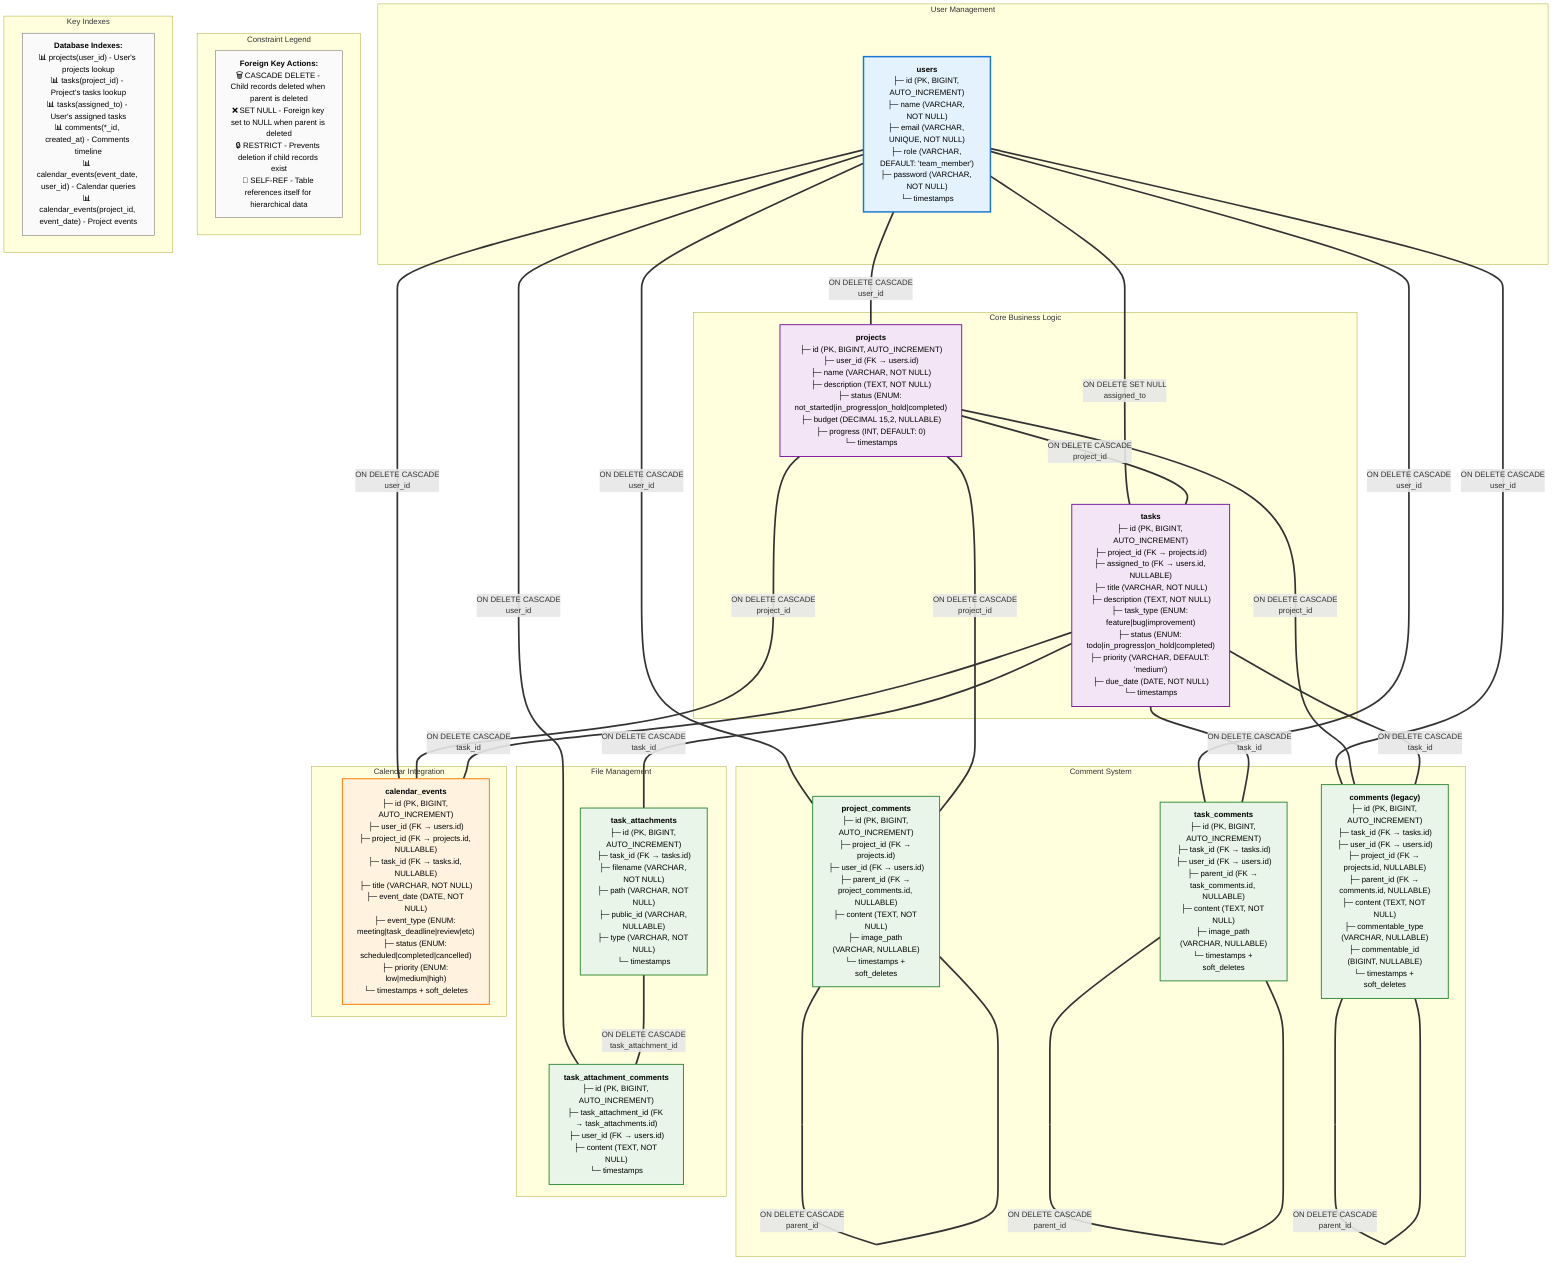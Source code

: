 graph TD
    %% TRD - Foreign Key Constraints & Referential Integrity
    %% Detailed Database Relationship Diagram
    
    subgraph "User Management"
        USERS["<b>users</b><br/>├─ id (PK, BIGINT, AUTO_INCREMENT)<br/>├─ name (VARCHAR, NOT NULL)<br/>├─ email (VARCHAR, UNIQUE, NOT NULL)<br/>├─ role (VARCHAR, DEFAULT: 'team_member')<br/>├─ password (VARCHAR, NOT NULL)<br/>└─ timestamps"]
    end
    
    subgraph "Core Business Logic"
        PROJECTS["<b>projects</b><br/>├─ id (PK, BIGINT, AUTO_INCREMENT)<br/>├─ user_id (FK → users.id)<br/>├─ name (VARCHAR, NOT NULL)<br/>├─ description (TEXT, NOT NULL)<br/>├─ status (ENUM: not_started|in_progress|on_hold|completed)<br/>├─ budget (DECIMAL 15,2, NULLABLE)<br/>├─ progress (INT, DEFAULT: 0)<br/>└─ timestamps"]
        
        TASKS["<b>tasks</b><br/>├─ id (PK, BIGINT, AUTO_INCREMENT)<br/>├─ project_id (FK → projects.id)<br/>├─ assigned_to (FK → users.id, NULLABLE)<br/>├─ title (VARCHAR, NOT NULL)<br/>├─ description (TEXT, NOT NULL)<br/>├─ task_type (ENUM: feature|bug|improvement)<br/>├─ status (ENUM: todo|in_progress|on_hold|completed)<br/>├─ priority (VARCHAR, DEFAULT: 'medium')<br/>├─ due_date (DATE, NOT NULL)<br/>└─ timestamps"]
    end
    
    subgraph "Comment System"
        PROJECT_COMMENTS["<b>project_comments</b><br/>├─ id (PK, BIGINT, AUTO_INCREMENT)<br/>├─ project_id (FK → projects.id)<br/>├─ user_id (FK → users.id)<br/>├─ parent_id (FK → project_comments.id, NULLABLE)<br/>├─ content (TEXT, NOT NULL)<br/>├─ image_path (VARCHAR, NULLABLE)<br/>└─ timestamps + soft_deletes"]
        
        TASK_COMMENTS["<b>task_comments</b><br/>├─ id (PK, BIGINT, AUTO_INCREMENT)<br/>├─ task_id (FK → tasks.id)<br/>├─ user_id (FK → users.id)<br/>├─ parent_id (FK → task_comments.id, NULLABLE)<br/>├─ content (TEXT, NOT NULL)<br/>├─ image_path (VARCHAR, NULLABLE)<br/>└─ timestamps + soft_deletes"]
        
        COMMENTS_LEGACY["<b>comments (legacy)</b><br/>├─ id (PK, BIGINT, AUTO_INCREMENT)<br/>├─ task_id (FK → tasks.id)<br/>├─ user_id (FK → users.id)<br/>├─ project_id (FK → projects.id, NULLABLE)<br/>├─ parent_id (FK → comments.id, NULLABLE)<br/>├─ content (TEXT, NOT NULL)<br/>├─ commentable_type (VARCHAR, NULLABLE)<br/>├─ commentable_id (BIGINT, NULLABLE)<br/>└─ timestamps + soft_deletes"]
    end
    
    subgraph "File Management"
        TASK_ATTACHMENTS["<b>task_attachments</b><br/>├─ id (PK, BIGINT, AUTO_INCREMENT)<br/>├─ task_id (FK → tasks.id)<br/>├─ filename (VARCHAR, NOT NULL)<br/>├─ path (VARCHAR, NOT NULL)<br/>├─ public_id (VARCHAR, NULLABLE)<br/>├─ type (VARCHAR, NOT NULL)<br/>└─ timestamps"]
        
        TASK_ATTACHMENT_COMMENTS["<b>task_attachment_comments</b><br/>├─ id (PK, BIGINT, AUTO_INCREMENT)<br/>├─ task_attachment_id (FK → task_attachments.id)<br/>├─ user_id (FK → users.id)<br/>├─ content (TEXT, NOT NULL)<br/>└─ timestamps"]
    end
    
    subgraph "Calendar Integration"
        CALENDAR_EVENTS["<b>calendar_events</b><br/>├─ id (PK, BIGINT, AUTO_INCREMENT)<br/>├─ user_id (FK → users.id)<br/>├─ project_id (FK → projects.id, NULLABLE)<br/>├─ task_id (FK → tasks.id, NULLABLE)<br/>├─ title (VARCHAR, NOT NULL)<br/>├─ event_date (DATE, NOT NULL)<br/>├─ event_type (ENUM: meeting|task_deadline|review|etc)<br/>├─ status (ENUM: scheduled|completed|cancelled)<br/>├─ priority (ENUM: low|medium|high)<br/>└─ timestamps + soft_deletes"]
    end
    
    %% Foreign Key Constraints with Actions
    
    %% User Constraints (CASCADE DELETE)
    USERS ===|"ON DELETE CASCADE<br/>user_id"| PROJECTS
    USERS ===|"ON DELETE SET NULL<br/>assigned_to"| TASKS
    USERS ===|"ON DELETE CASCADE<br/>user_id"| PROJECT_COMMENTS
    USERS ===|"ON DELETE CASCADE<br/>user_id"| TASK_COMMENTS
    USERS ===|"ON DELETE CASCADE<br/>user_id"| COMMENTS_LEGACY
    USERS ===|"ON DELETE CASCADE<br/>user_id"| TASK_ATTACHMENT_COMMENTS
    USERS ===|"ON DELETE CASCADE<br/>user_id"| CALENDAR_EVENTS
    
    %% Project Constraints (CASCADE DELETE)
    PROJECTS ===|"ON DELETE CASCADE<br/>project_id"| TASKS
    PROJECTS ===|"ON DELETE CASCADE<br/>project_id"| PROJECT_COMMENTS
    PROJECTS ===|"ON DELETE CASCADE<br/>project_id"| COMMENTS_LEGACY
    PROJECTS ===|"ON DELETE CASCADE<br/>project_id"| CALENDAR_EVENTS
    
    %% Task Constraints (CASCADE DELETE)
    TASKS ===|"ON DELETE CASCADE<br/>task_id"| TASK_COMMENTS
    TASKS ===|"ON DELETE CASCADE<br/>task_id"| COMMENTS_LEGACY
    TASKS ===|"ON DELETE CASCADE<br/>task_id"| TASK_ATTACHMENTS
    TASKS ===|"ON DELETE CASCADE<br/>task_id"| CALENDAR_EVENTS
    
    %% Attachment Constraints (CASCADE DELETE)
    TASK_ATTACHMENTS ===|"ON DELETE CASCADE<br/>task_attachment_id"| TASK_ATTACHMENT_COMMENTS
    
    %% Self-Referencing Constraints (CASCADE DELETE)
    PROJECT_COMMENTS ===|"ON DELETE CASCADE<br/>parent_id"| PROJECT_COMMENTS
    TASK_COMMENTS ===|"ON DELETE CASCADE<br/>parent_id"| TASK_COMMENTS
    COMMENTS_LEGACY ===|"ON DELETE CASCADE<br/>parent_id"| COMMENTS_LEGACY
    
    %% Constraint Legend
    subgraph "Constraint Legend"
        LEGEND["<b>Foreign Key Actions:</b><br/>🗑️ CASCADE DELETE - Child records deleted when parent is deleted<br/>❌ SET NULL - Foreign key set to NULL when parent is deleted<br/>🔒 RESTRICT - Prevents deletion if child records exist<br/>🔄 SELF-REF - Table references itself for hierarchical data"]
    end
    
    %% Database Indexes (Performance Optimization)
    subgraph "Key Indexes"
        INDEXES["<b>Database Indexes:</b><br/>📊 projects(user_id) - User's projects lookup<br/>📊 tasks(project_id) - Project's tasks lookup<br/>📊 tasks(assigned_to) - User's assigned tasks<br/>📊 comments(*_id, created_at) - Comments timeline<br/>📊 calendar_events(event_date, user_id) - Calendar queries<br/>📊 calendar_events(project_id, event_date) - Project events"]
    end
    
    %% Color Coding for Constraint Types
    classDef primaryEntity fill:#e3f2fd,stroke:#1976d2,stroke-width:3px,color:#000
    classDef dependentEntity fill:#f3e5f5,stroke:#7b1fa2,stroke-width:2px,color:#000
    classDef junctionEntity fill:#e8f5e8,stroke:#388e3c,stroke-width:2px,color:#000
    classDef systemEntity fill:#fff3e0,stroke:#f57c00,stroke-width:2px,color:#000
    classDef legendEntity fill:#fafafa,stroke:#616161,stroke-width:1px,color:#000
    
    class USERS primaryEntity
    class PROJECTS,TASKS dependentEntity
    class PROJECT_COMMENTS,TASK_COMMENTS,COMMENTS_LEGACY,TASK_ATTACHMENTS,TASK_ATTACHMENT_COMMENTS junctionEntity
    class CALENDAR_EVENTS systemEntity
    class LEGEND,INDEXES legendEntity